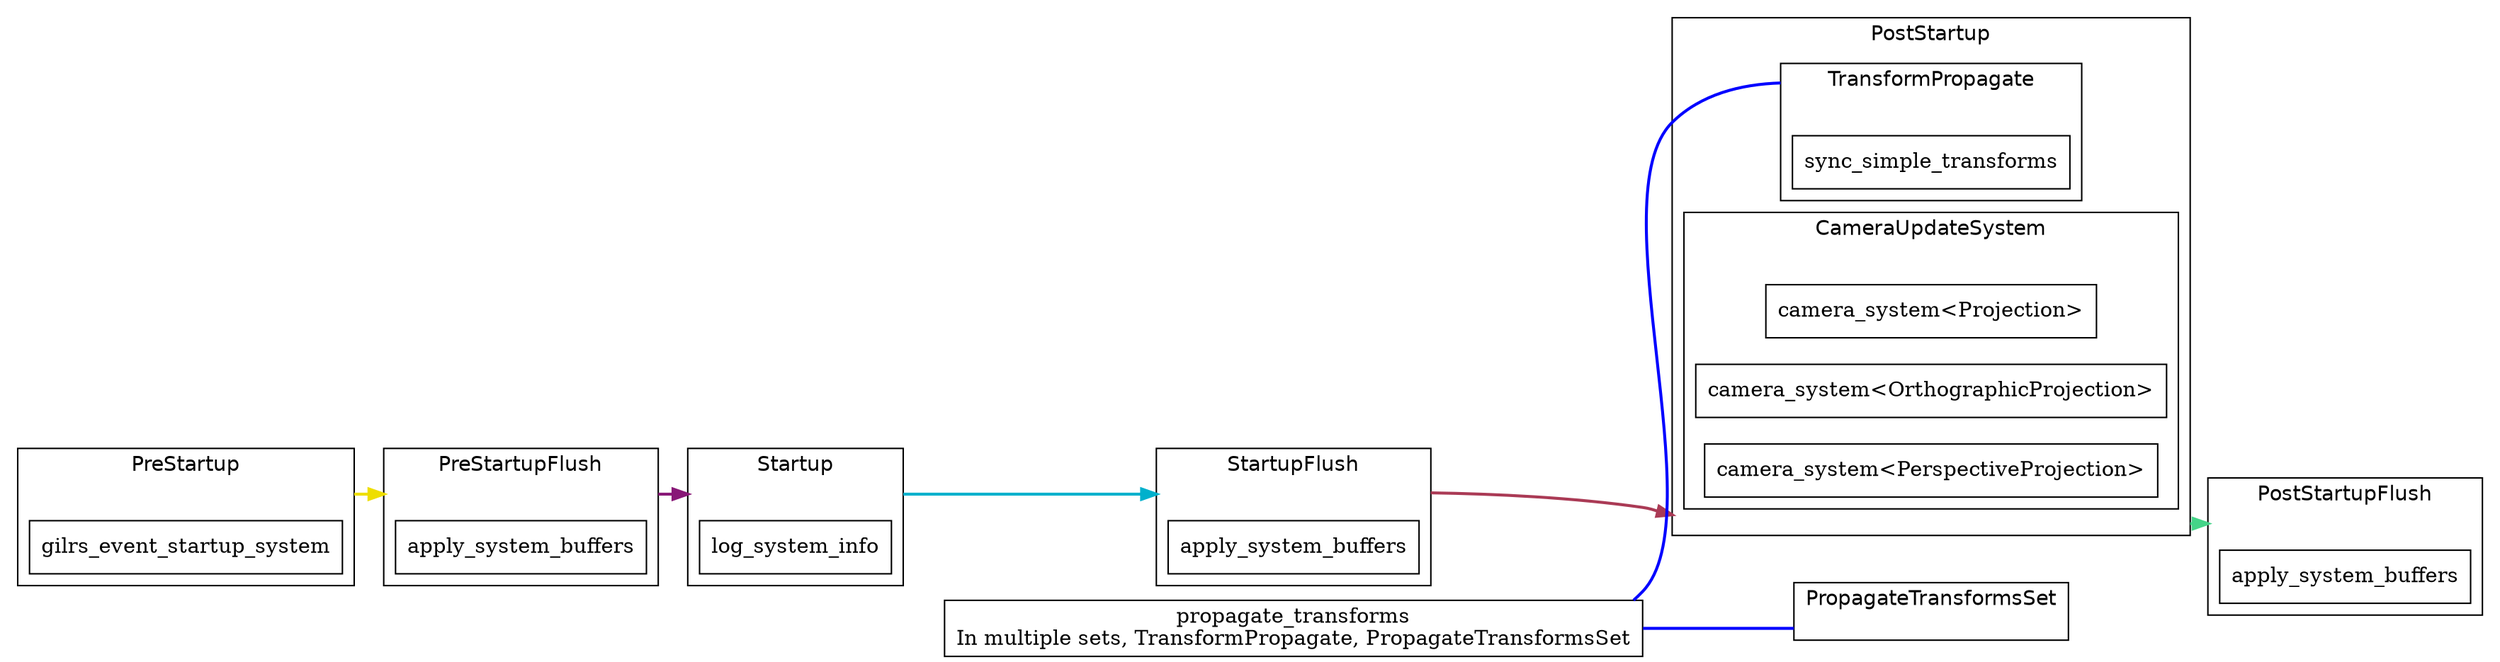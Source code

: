 digraph "" {
	"compound"="true";
	"splines"="spline";
	"rankdir"="LR";
	"bgcolor"="white";
	"fontname"="Helvetica";
	edge ["penwidth"="2"];
	node ["shape"="box", "style"="filled", "fillcolor"="white", "color"="black"];
	subgraph "clusternode_Set(0)" {
		"label"="Startup";
		"tooltip"="Startup";
		"bgcolor"="white";
		"color"="black";
		"set_marker_node_Set(0)" ["style"="invis", "label"="", "height"="0", "shape"="point"]
		"node_System(5)" ["label"="log_system_info", "tooltip"="bevy_diagnostic::system_information_diagnostics_plugin::internal::log_system_info"]
	}
	
	subgraph "clusternode_Set(2)" {
		"label"="PreStartupFlush";
		"tooltip"="PreStartupFlush";
		"bgcolor"="white";
		"color"="black";
		"set_marker_node_Set(2)" ["style"="invis", "label"="", "height"="0", "shape"="point"]
		"node_System(0)" ["label"="apply_system_buffers", "tooltip"="bevy_ecs::schedule::executor::apply_system_buffers"]
	}
	
	subgraph "clusternode_Set(3)" {
		"label"="StartupFlush";
		"tooltip"="StartupFlush";
		"bgcolor"="white";
		"color"="black";
		"set_marker_node_Set(3)" ["style"="invis", "label"="", "height"="0", "shape"="point"]
		"node_System(1)" ["label"="apply_system_buffers", "tooltip"="bevy_ecs::schedule::executor::apply_system_buffers"]
	}
	
	subgraph "clusternode_Set(4)" {
		"label"="PostStartupFlush";
		"tooltip"="PostStartupFlush";
		"bgcolor"="white";
		"color"="black";
		"set_marker_node_Set(4)" ["style"="invis", "label"="", "height"="0", "shape"="point"]
		"node_System(2)" ["label"="apply_system_buffers", "tooltip"="bevy_ecs::schedule::executor::apply_system_buffers"]
	}
	
	subgraph "clusternode_Set(5)" {
		"label"="PreStartup";
		"tooltip"="PreStartup";
		"bgcolor"="white";
		"color"="black";
		"set_marker_node_Set(5)" ["style"="invis", "label"="", "height"="0", "shape"="point"]
		"node_System(9)" ["label"="gilrs_event_startup_system", "tooltip"="bevy_gilrs::gilrs_system::gilrs_event_startup_system"]
	}
	
	subgraph "clusternode_Set(6)" {
		"label"="PostStartup";
		"tooltip"="PostStartup";
		"bgcolor"="white";
		"color"="black";
		"set_marker_node_Set(6)" ["style"="invis", "label"="", "height"="0", "shape"="point"]
		subgraph "clusternode_Set(7)" {
			"label"="TransformPropagate";
			"tooltip"="TransformPropagate";
			"bgcolor"="white";
			"color"="black";
			"set_marker_node_Set(7)" ["style"="invis", "label"="", "height"="0", "shape"="point"]
			"node_System(3)" ["label"="sync_simple_transforms", "tooltip"="bevy_transform::systems::sync_simple_transforms"]
		}
		
		subgraph "clusternode_Set(12)" {
			"label"="CameraUpdateSystem";
			"tooltip"="CameraUpdateSystem";
			"bgcolor"="white";
			"color"="black";
			"set_marker_node_Set(12)" ["style"="invis", "label"="", "height"="0", "shape"="point"]
			"node_System(6)" ["label"="camera_system<Projection>", "tooltip"="bevy_render::camera::camera::camera_system<bevy_render::camera::projection::Projection>"]
			"node_System(7)" ["label"="camera_system<OrthographicProjection>", "tooltip"="bevy_render::camera::camera::camera_system<bevy_render::camera::projection::OrthographicProjection>"]
			"node_System(8)" ["label"="camera_system<PerspectiveProjection>", "tooltip"="bevy_render::camera::camera::camera_system<bevy_render::camera::projection::PerspectiveProjection>"]
		}
		
	}
	
	subgraph "clusternode_Set(9)" {
		"label"="PropagateTransformsSet";
		"tooltip"="PropagateTransformsSet";
		"bgcolor"="white";
		"color"="black";
		"set_marker_node_Set(9)" ["style"="invis", "label"="", "height"="0", "shape"="point"]
	}
	
	"node_System(4)" -> "set_marker_node_Set(7)" ["dir"="none", "color"="blue", "lhead"="clusternode_Set(7)"]
	"node_System(4)" -> "set_marker_node_Set(9)" ["dir"="none", "color"="blue", "lhead"="clusternode_Set(9)"]
	"node_System(4)" ["label"="propagate_transforms
In multiple sets, TransformPropagate, PropagateTransformsSet", "tooltip"="bevy_transform::systems::propagate_transforms"]
	"set_marker_node_Set(5)" -> "set_marker_node_Set(2)" ["lhead"="clusternode_Set(2)", "ltail"="clusternode_Set(5)", "tooltip"="PreStartup → PreStartupFlush", "color"="#eede00"]
	"set_marker_node_Set(2)" -> "set_marker_node_Set(0)" ["lhead"="clusternode_Set(0)", "ltail"="clusternode_Set(2)", "tooltip"="PreStartupFlush → Startup", "color"="#881877"]
	"set_marker_node_Set(0)" -> "set_marker_node_Set(3)" ["lhead"="clusternode_Set(3)", "ltail"="clusternode_Set(0)", "tooltip"="Startup → StartupFlush", "color"="#00b0cc"]
	"set_marker_node_Set(3)" -> "set_marker_node_Set(6)" ["lhead"="clusternode_Set(6)", "ltail"="clusternode_Set(3)", "tooltip"="StartupFlush → PostStartup", "color"="#aa3a55"]
	"set_marker_node_Set(6)" -> "set_marker_node_Set(4)" ["lhead"="clusternode_Set(4)", "ltail"="clusternode_Set(6)", "tooltip"="PostStartup → PostStartupFlush", "color"="#44d488"]
}
